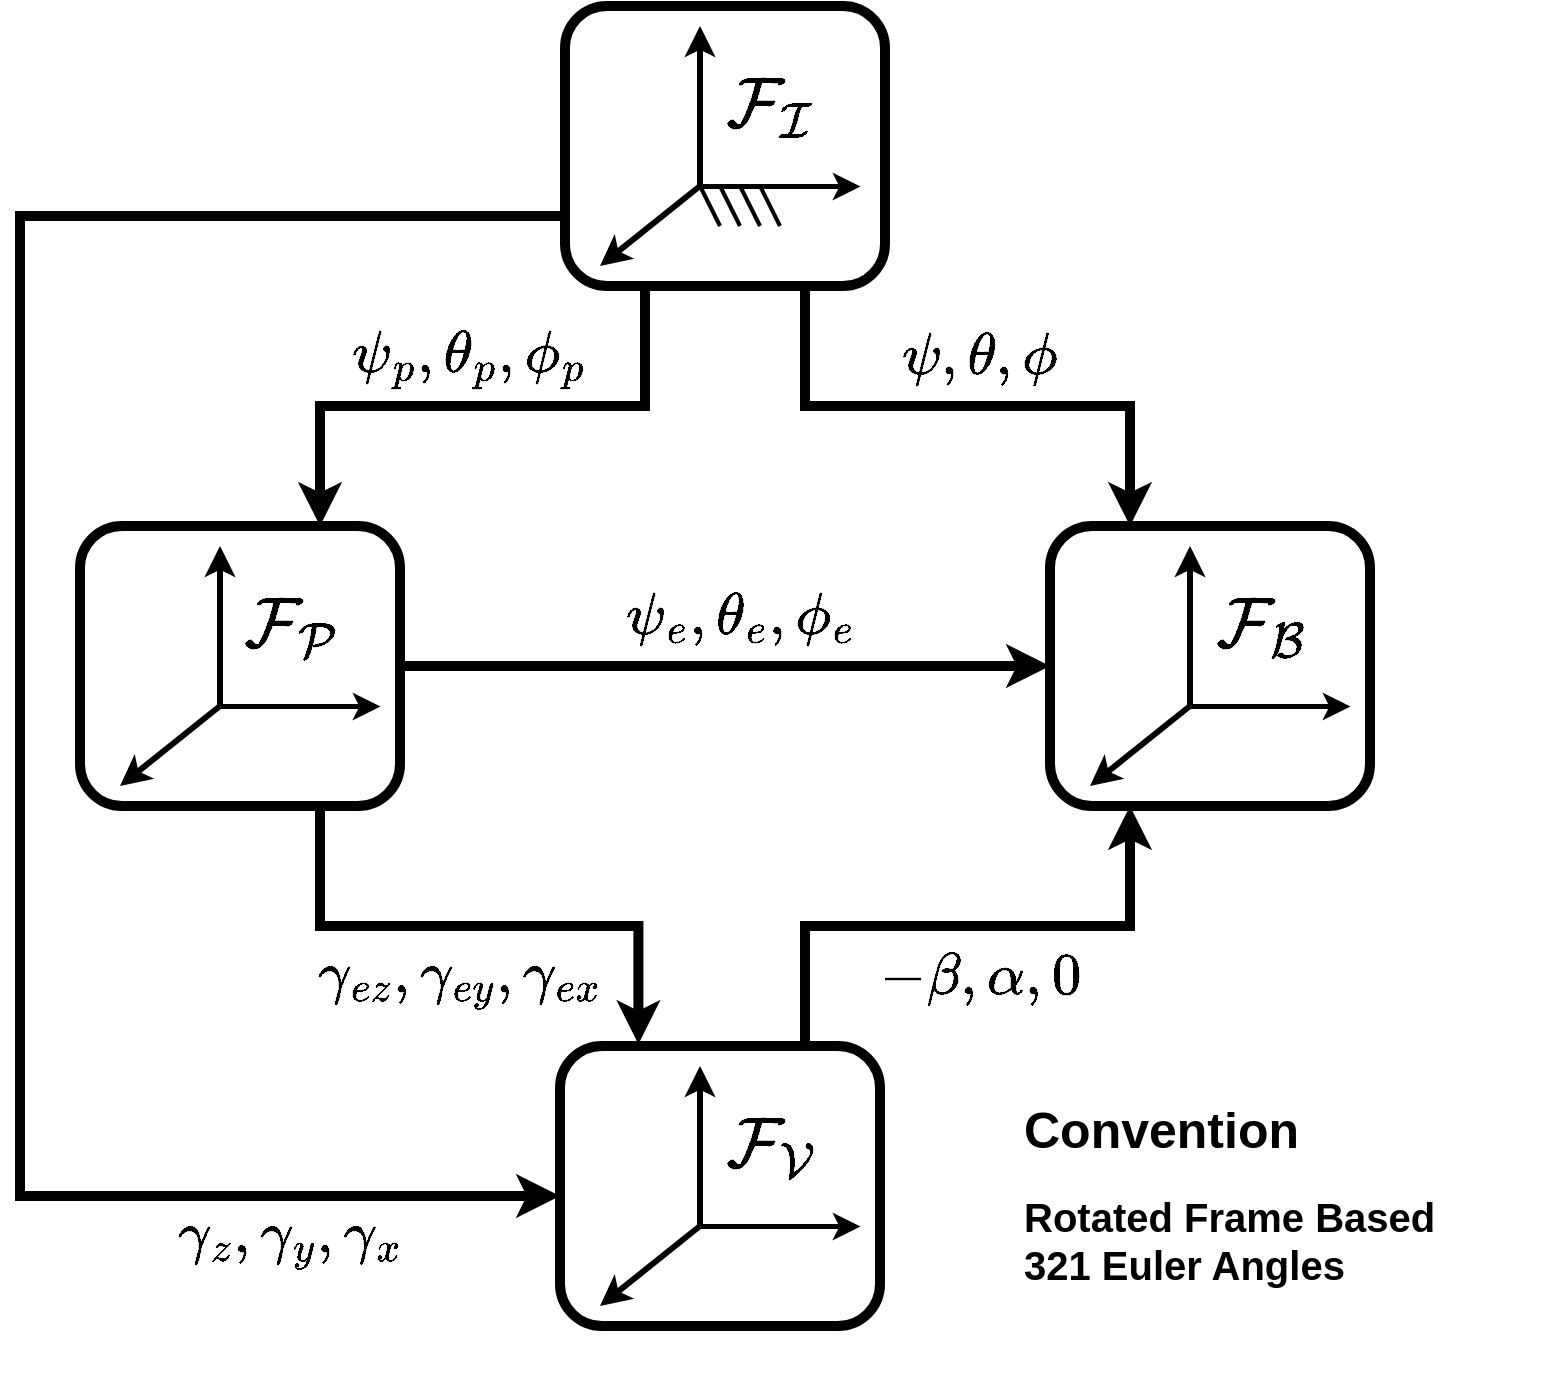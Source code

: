<mxfile version="28.0.6">
  <diagram name="Page-1" id="_wDoMpjWHhORJYZpbf1l">
    <mxGraphModel dx="941" dy="805" grid="1" gridSize="10" guides="1" tooltips="1" connect="1" arrows="1" fold="1" page="1" pageScale="1" pageWidth="850" pageHeight="1100" math="1" shadow="0">
      <root>
        <mxCell id="0" />
        <mxCell id="1" parent="0" />
        <mxCell id="74L9cqyiCj_3z7hQFq_O-20" value="" style="group" parent="1" vertex="1" connectable="0">
          <mxGeometry x="330" y="20" width="270" height="140" as="geometry" />
        </mxCell>
        <mxCell id="74L9cqyiCj_3z7hQFq_O-16" value="" style="endArrow=none;html=1;rounded=0;strokeWidth=2;movable=1;resizable=1;rotatable=1;deletable=1;editable=1;locked=0;connectable=1;" parent="74L9cqyiCj_3z7hQFq_O-20" edge="1">
          <mxGeometry width="50" height="50" relative="1" as="geometry">
            <mxPoint x="110" y="90" as="sourcePoint" />
            <mxPoint x="120" y="110" as="targetPoint" />
          </mxGeometry>
        </mxCell>
        <mxCell id="74L9cqyiCj_3z7hQFq_O-17" value="" style="endArrow=none;html=1;rounded=0;strokeWidth=2;movable=1;resizable=1;rotatable=1;deletable=1;editable=1;locked=0;connectable=1;" parent="74L9cqyiCj_3z7hQFq_O-20" edge="1">
          <mxGeometry width="50" height="50" relative="1" as="geometry">
            <mxPoint x="110" y="110" as="sourcePoint" />
            <mxPoint x="100" y="90" as="targetPoint" />
          </mxGeometry>
        </mxCell>
        <mxCell id="74L9cqyiCj_3z7hQFq_O-14" value="" style="rounded=1;whiteSpace=wrap;html=1;fillColor=none;strokeWidth=5;container=0;connectable=1;movable=1;resizable=1;rotatable=1;deletable=1;editable=1;locked=0;" parent="74L9cqyiCj_3z7hQFq_O-20" vertex="1">
          <mxGeometry x="32.5" width="160" height="140" as="geometry" />
        </mxCell>
        <mxCell id="74L9cqyiCj_3z7hQFq_O-10" value="" style="endArrow=classic;html=1;rounded=0;strokeWidth=2.5;movable=1;resizable=1;rotatable=1;deletable=1;editable=1;locked=0;connectable=1;" parent="74L9cqyiCj_3z7hQFq_O-20" edge="1">
          <mxGeometry width="50" height="50" relative="1" as="geometry">
            <mxPoint x="100" y="90" as="sourcePoint" />
            <mxPoint x="180" y="90" as="targetPoint" />
          </mxGeometry>
        </mxCell>
        <mxCell id="74L9cqyiCj_3z7hQFq_O-11" value="" style="endArrow=classic;html=1;rounded=0;strokeWidth=3;movable=1;resizable=1;rotatable=1;deletable=1;editable=1;locked=0;connectable=1;" parent="74L9cqyiCj_3z7hQFq_O-20" edge="1">
          <mxGeometry width="50" height="50" relative="1" as="geometry">
            <mxPoint x="100" y="90" as="sourcePoint" />
            <mxPoint x="100" y="10" as="targetPoint" />
          </mxGeometry>
        </mxCell>
        <mxCell id="74L9cqyiCj_3z7hQFq_O-12" value="" style="endArrow=classic;html=1;rounded=0;strokeWidth=3;movable=1;resizable=1;rotatable=1;deletable=1;editable=1;locked=0;connectable=1;" parent="74L9cqyiCj_3z7hQFq_O-20" edge="1">
          <mxGeometry width="50" height="50" relative="1" as="geometry">
            <mxPoint x="100" y="90" as="sourcePoint" />
            <mxPoint x="50" y="130" as="targetPoint" />
          </mxGeometry>
        </mxCell>
        <mxCell id="74L9cqyiCj_3z7hQFq_O-13" value="" style="endArrow=none;html=1;rounded=0;strokeWidth=2;movable=1;resizable=1;rotatable=1;deletable=1;editable=1;locked=0;connectable=1;" parent="74L9cqyiCj_3z7hQFq_O-20" edge="1">
          <mxGeometry width="50" height="50" relative="1" as="geometry">
            <mxPoint x="130" y="110" as="sourcePoint" />
            <mxPoint x="120" y="90" as="targetPoint" />
          </mxGeometry>
        </mxCell>
        <mxCell id="74L9cqyiCj_3z7hQFq_O-15" value="" style="endArrow=none;html=1;rounded=0;strokeWidth=2;movable=1;resizable=1;rotatable=1;deletable=1;editable=1;locked=0;connectable=1;" parent="74L9cqyiCj_3z7hQFq_O-20" edge="1">
          <mxGeometry width="50" height="50" relative="1" as="geometry">
            <mxPoint x="140" y="110" as="sourcePoint" />
            <mxPoint x="130" y="90" as="targetPoint" />
          </mxGeometry>
        </mxCell>
        <mxCell id="74L9cqyiCj_3z7hQFq_O-8" value="&lt;font style=&quot;font-size: 30px;&quot;&gt;$$\mathcal{F_I}$$&lt;/font&gt;" style="text;html=1;align=center;verticalAlign=middle;resizable=1;points=[];autosize=1;strokeColor=none;fillColor=none;rounded=0;strokeWidth=1;movable=1;rotatable=1;deletable=1;editable=1;locked=0;connectable=1;" parent="74L9cqyiCj_3z7hQFq_O-20" vertex="1">
          <mxGeometry y="25" width="270" height="50" as="geometry" />
        </mxCell>
        <mxCell id="74L9cqyiCj_3z7hQFq_O-27" value="" style="group;connectable=1;" parent="1" vertex="1" connectable="0">
          <mxGeometry x="360" y="540" width="245" height="150" as="geometry" />
        </mxCell>
        <mxCell id="74L9cqyiCj_3z7hQFq_O-28" value="" style="endArrow=classic;html=1;rounded=0;strokeWidth=2.5;movable=0;resizable=0;rotatable=0;deletable=0;editable=0;locked=1;connectable=0;" parent="74L9cqyiCj_3z7hQFq_O-27" edge="1">
          <mxGeometry width="50" height="50" relative="1" as="geometry">
            <mxPoint x="70" y="90" as="sourcePoint" />
            <mxPoint x="150" y="90" as="targetPoint" />
          </mxGeometry>
        </mxCell>
        <mxCell id="74L9cqyiCj_3z7hQFq_O-29" value="" style="endArrow=classic;html=1;rounded=0;strokeWidth=3;movable=0;resizable=0;rotatable=0;deletable=0;editable=0;locked=1;connectable=0;" parent="74L9cqyiCj_3z7hQFq_O-27" edge="1">
          <mxGeometry width="50" height="50" relative="1" as="geometry">
            <mxPoint x="70" y="90" as="sourcePoint" />
            <mxPoint x="70" y="10" as="targetPoint" />
          </mxGeometry>
        </mxCell>
        <mxCell id="74L9cqyiCj_3z7hQFq_O-30" value="" style="endArrow=classic;html=1;rounded=0;strokeWidth=3;movable=0;resizable=0;rotatable=0;deletable=0;editable=0;locked=1;connectable=0;" parent="74L9cqyiCj_3z7hQFq_O-27" edge="1">
          <mxGeometry width="50" height="50" relative="1" as="geometry">
            <mxPoint x="70" y="90" as="sourcePoint" />
            <mxPoint x="20" y="130" as="targetPoint" />
          </mxGeometry>
        </mxCell>
        <mxCell id="74L9cqyiCj_3z7hQFq_O-31" value="" style="rounded=1;whiteSpace=wrap;html=1;fillColor=none;strokeWidth=5;movable=0;resizable=0;rotatable=0;deletable=0;editable=0;locked=1;connectable=0;" parent="74L9cqyiCj_3z7hQFq_O-27" vertex="1">
          <mxGeometry width="160" height="140" as="geometry" />
        </mxCell>
        <mxCell id="74L9cqyiCj_3z7hQFq_O-32" value="&lt;font style=&quot;font-size: 30px;&quot;&gt;$$\mathcal{F_V}$$&lt;/font&gt;" style="text;html=1;align=center;verticalAlign=middle;resizable=0;points=[];autosize=1;strokeColor=none;fillColor=none;" parent="74L9cqyiCj_3z7hQFq_O-27" vertex="1">
          <mxGeometry x="-35" y="25" width="280" height="50" as="geometry" />
        </mxCell>
        <mxCell id="74L9cqyiCj_3z7hQFq_O-6" value="&lt;font style=&quot;font-size: 30px;&quot;&gt;$$\mathcal{F_P}$$&lt;/font&gt;" style="text;html=1;align=center;verticalAlign=middle;resizable=0;points=[];autosize=1;strokeColor=none;fillColor=none;" parent="1" vertex="1">
          <mxGeometry x="85" y="305" width="280" height="50" as="geometry" />
        </mxCell>
        <mxCell id="74L9cqyiCj_3z7hQFq_O-40" value="" style="endArrow=none;startArrow=classic;html=1;rounded=0;exitX=0.16;exitY=-0.006;exitDx=0;exitDy=0;entryX=0.75;entryY=1;entryDx=0;entryDy=0;strokeWidth=5;edgeStyle=orthogonalEdgeStyle;exitPerimeter=0;startFill=0;" parent="1" source="74L9cqyiCj_3z7hQFq_O-27" target="74L9cqyiCj_3z7hQFq_O-5" edge="1">
          <mxGeometry width="50" height="50" relative="1" as="geometry">
            <mxPoint x="410" y="362" as="sourcePoint" />
            <mxPoint x="737" y="360" as="targetPoint" />
          </mxGeometry>
        </mxCell>
        <mxCell id="74L9cqyiCj_3z7hQFq_O-41" value="" style="group" parent="1" vertex="1" connectable="0">
          <mxGeometry x="120" y="280" width="160" height="140" as="geometry" />
        </mxCell>
        <mxCell id="74L9cqyiCj_3z7hQFq_O-2" value="" style="endArrow=classic;html=1;rounded=0;strokeWidth=2.5;movable=0;resizable=0;rotatable=0;deletable=0;editable=0;locked=1;connectable=0;" parent="74L9cqyiCj_3z7hQFq_O-41" edge="1">
          <mxGeometry width="50" height="50" relative="1" as="geometry">
            <mxPoint x="70" y="90" as="sourcePoint" />
            <mxPoint x="150" y="90" as="targetPoint" />
          </mxGeometry>
        </mxCell>
        <mxCell id="74L9cqyiCj_3z7hQFq_O-3" value="" style="endArrow=classic;html=1;rounded=0;strokeWidth=3;movable=0;resizable=0;rotatable=0;deletable=0;editable=0;locked=1;connectable=0;" parent="74L9cqyiCj_3z7hQFq_O-41" edge="1">
          <mxGeometry width="50" height="50" relative="1" as="geometry">
            <mxPoint x="70" y="90" as="sourcePoint" />
            <mxPoint x="70" y="10" as="targetPoint" />
          </mxGeometry>
        </mxCell>
        <mxCell id="74L9cqyiCj_3z7hQFq_O-4" value="" style="endArrow=classic;html=1;rounded=0;strokeWidth=3;movable=0;resizable=0;rotatable=0;deletable=0;editable=0;locked=1;connectable=0;" parent="74L9cqyiCj_3z7hQFq_O-41" edge="1">
          <mxGeometry width="50" height="50" relative="1" as="geometry">
            <mxPoint x="70" y="90" as="sourcePoint" />
            <mxPoint x="20" y="130" as="targetPoint" />
          </mxGeometry>
        </mxCell>
        <mxCell id="74L9cqyiCj_3z7hQFq_O-5" value="" style="rounded=1;whiteSpace=wrap;html=1;fillColor=none;strokeWidth=5;movable=1;resizable=1;rotatable=1;deletable=1;editable=1;locked=0;connectable=1;" parent="74L9cqyiCj_3z7hQFq_O-41" vertex="1">
          <mxGeometry width="160" height="140" as="geometry" />
        </mxCell>
        <mxCell id="74L9cqyiCj_3z7hQFq_O-22" value="" style="endArrow=classic;html=1;rounded=0;strokeWidth=2.5;movable=1;resizable=1;rotatable=1;deletable=1;editable=1;locked=0;connectable=1;" parent="1" edge="1">
          <mxGeometry width="50" height="50" relative="1" as="geometry">
            <mxPoint x="675" y="370" as="sourcePoint" />
            <mxPoint x="755" y="370" as="targetPoint" />
          </mxGeometry>
        </mxCell>
        <mxCell id="74L9cqyiCj_3z7hQFq_O-23" value="" style="endArrow=classic;html=1;rounded=0;strokeWidth=3;movable=1;resizable=1;rotatable=1;deletable=1;editable=1;locked=0;connectable=1;" parent="1" edge="1">
          <mxGeometry width="50" height="50" relative="1" as="geometry">
            <mxPoint x="675" y="370" as="sourcePoint" />
            <mxPoint x="675" y="290" as="targetPoint" />
          </mxGeometry>
        </mxCell>
        <mxCell id="74L9cqyiCj_3z7hQFq_O-24" value="" style="endArrow=classic;html=1;rounded=0;strokeWidth=3;movable=1;resizable=1;rotatable=1;deletable=1;editable=1;locked=0;connectable=1;" parent="1" edge="1">
          <mxGeometry width="50" height="50" relative="1" as="geometry">
            <mxPoint x="675" y="370" as="sourcePoint" />
            <mxPoint x="625" y="410" as="targetPoint" />
          </mxGeometry>
        </mxCell>
        <mxCell id="74L9cqyiCj_3z7hQFq_O-25" value="" style="rounded=1;whiteSpace=wrap;html=1;fillColor=none;strokeWidth=5;movable=1;resizable=1;rotatable=1;deletable=1;editable=1;locked=0;connectable=1;" parent="1" vertex="1">
          <mxGeometry x="605" y="280" width="160" height="140" as="geometry" />
        </mxCell>
        <mxCell id="74L9cqyiCj_3z7hQFq_O-26" value="&lt;font style=&quot;font-size: 30px;&quot;&gt;$$\mathcal{F_B}$$&lt;/font&gt;" style="text;html=1;align=center;verticalAlign=middle;resizable=0;points=[];autosize=1;strokeColor=none;fillColor=none;movable=0;rotatable=0;deletable=0;editable=0;locked=1;connectable=0;" parent="1" vertex="1">
          <mxGeometry x="570" y="305" width="280" height="50" as="geometry" />
        </mxCell>
        <mxCell id="74L9cqyiCj_3z7hQFq_O-42" value="" style="endArrow=classic;startArrow=none;html=1;rounded=0;exitX=0.5;exitY=0;exitDx=0;exitDy=0;entryX=0.25;entryY=1;entryDx=0;entryDy=0;strokeWidth=5;edgeStyle=orthogonalEdgeStyle;targetPerimeterSpacing=0;startFill=0;endFill=1;" parent="1" source="74L9cqyiCj_3z7hQFq_O-27" target="74L9cqyiCj_3z7hQFq_O-25" edge="1">
          <mxGeometry width="50" height="50" relative="1" as="geometry">
            <mxPoint x="559" y="619" as="sourcePoint" />
            <mxPoint x="400" y="500" as="targetPoint" />
          </mxGeometry>
        </mxCell>
        <mxCell id="74L9cqyiCj_3z7hQFq_O-43" value="" style="endArrow=classic;startArrow=none;html=1;rounded=0;exitX=0.75;exitY=1;exitDx=0;exitDy=0;entryX=0.25;entryY=0;entryDx=0;entryDy=0;strokeWidth=5;edgeStyle=orthogonalEdgeStyle;startFill=0;" parent="1" source="74L9cqyiCj_3z7hQFq_O-14" target="74L9cqyiCj_3z7hQFq_O-25" edge="1">
          <mxGeometry width="50" height="50" relative="1" as="geometry">
            <mxPoint x="550" y="600" as="sourcePoint" />
            <mxPoint x="712" y="480" as="targetPoint" />
          </mxGeometry>
        </mxCell>
        <mxCell id="74L9cqyiCj_3z7hQFq_O-44" value="" style="endArrow=classic;startArrow=none;html=1;rounded=0;entryX=0.75;entryY=0;entryDx=0;entryDy=0;strokeWidth=5;edgeStyle=orthogonalEdgeStyle;exitX=0.25;exitY=1;exitDx=0;exitDy=0;startFill=0;" parent="1" source="74L9cqyiCj_3z7hQFq_O-14" target="74L9cqyiCj_3z7hQFq_O-5" edge="1">
          <mxGeometry width="50" height="50" relative="1" as="geometry">
            <mxPoint x="390" y="190" as="sourcePoint" />
            <mxPoint x="562" y="340" as="targetPoint" />
          </mxGeometry>
        </mxCell>
        <mxCell id="74L9cqyiCj_3z7hQFq_O-45" value="" style="endArrow=none;startArrow=classic;html=1;rounded=0;entryX=1;entryY=0.5;entryDx=0;entryDy=0;strokeWidth=5;edgeStyle=orthogonalEdgeStyle;exitX=0;exitY=0.5;exitDx=0;exitDy=0;startFill=1;endFill=0;" parent="1" source="74L9cqyiCj_3z7hQFq_O-25" target="74L9cqyiCj_3z7hQFq_O-5" edge="1">
          <mxGeometry width="50" height="50" relative="1" as="geometry">
            <mxPoint x="423" y="210" as="sourcePoint" />
            <mxPoint x="260" y="330" as="targetPoint" />
          </mxGeometry>
        </mxCell>
        <mxCell id="74L9cqyiCj_3z7hQFq_O-46" value="&lt;font style=&quot;font-size: 25px;&quot;&gt;&lt;b&gt;$$ \psi,&amp;nbsp; \theta, \phi $$&lt;/b&gt;&lt;/font&gt;" style="text;html=1;align=center;verticalAlign=middle;whiteSpace=wrap;rounded=0;" parent="1" vertex="1">
          <mxGeometry x="520" y="180" width="100" height="30" as="geometry" />
        </mxCell>
        <mxCell id="74L9cqyiCj_3z7hQFq_O-48" value="&lt;font style=&quot;font-size: 25px;&quot;&gt;&lt;b&gt;$$ \psi_p,&amp;nbsp; \theta_p, \phi_p $$&lt;/b&gt;&lt;/font&gt;" style="text;html=1;align=center;verticalAlign=middle;whiteSpace=wrap;rounded=0;" parent="1" vertex="1">
          <mxGeometry x="265" y="180" width="100" height="30" as="geometry" />
        </mxCell>
        <mxCell id="74L9cqyiCj_3z7hQFq_O-50" value="&lt;font style=&quot;font-size: 25px;&quot;&gt;&lt;b&gt;$$ -\beta,&amp;nbsp; \alpha, 0 $$&lt;/b&gt;&lt;/font&gt;" style="text;html=1;align=center;verticalAlign=middle;whiteSpace=wrap;rounded=0;" parent="1" vertex="1">
          <mxGeometry x="520" y="490" width="100" height="30" as="geometry" />
        </mxCell>
        <mxCell id="74L9cqyiCj_3z7hQFq_O-51" value="&lt;b style=&quot;font-size: 25px;&quot;&gt;$$ \psi_e,&amp;nbsp; \theta_e, \phi_e $$&lt;/b&gt;" style="text;html=1;align=center;verticalAlign=middle;whiteSpace=wrap;rounded=0;" parent="1" vertex="1">
          <mxGeometry x="400" y="310" width="100" height="30" as="geometry" />
        </mxCell>
        <mxCell id="74L9cqyiCj_3z7hQFq_O-53" value="&lt;b style=&quot;font-size: 25px;&quot;&gt;$$ \gamma_{ez},&amp;nbsp; \gamma_{ey}, \gamma_{ex} $$&lt;/b&gt;" style="text;html=1;align=center;verticalAlign=middle;whiteSpace=wrap;rounded=0;" parent="1" vertex="1">
          <mxGeometry x="260" y="490" width="100" height="30" as="geometry" />
        </mxCell>
        <mxCell id="74L9cqyiCj_3z7hQFq_O-54" style="edgeStyle=orthogonalEdgeStyle;rounded=0;orthogonalLoop=1;jettySize=auto;html=1;exitX=0;exitY=0.75;exitDx=0;exitDy=0;entryX=0;entryY=0.5;entryDx=0;entryDy=0;strokeWidth=5;" parent="1" source="74L9cqyiCj_3z7hQFq_O-14" target="74L9cqyiCj_3z7hQFq_O-27" edge="1">
          <mxGeometry relative="1" as="geometry">
            <Array as="points">
              <mxPoint x="90" y="125" />
              <mxPoint x="90" y="615" />
            </Array>
          </mxGeometry>
        </mxCell>
        <mxCell id="74L9cqyiCj_3z7hQFq_O-55" value="&lt;b style=&quot;font-size: 25px;&quot;&gt;$$ \gamma_{z},&amp;nbsp; \gamma_{y}, \gamma_{x} $$&lt;/b&gt;" style="text;html=1;align=center;verticalAlign=middle;whiteSpace=wrap;rounded=0;" parent="1" vertex="1">
          <mxGeometry x="175" y="620" width="100" height="30" as="geometry" />
        </mxCell>
        <mxCell id="74L9cqyiCj_3z7hQFq_O-56" value="&lt;h1 style=&quot;margin-top: 0px;&quot;&gt;&lt;font style=&quot;font-size: 25px;&quot;&gt;Convention&lt;/font&gt;&lt;/h1&gt;&lt;p&gt;&lt;font style=&quot;font-size: 20px;&quot;&gt;&lt;b&gt;Rotated Frame Based 321 Euler Angles&lt;/b&gt;&lt;/font&gt;&lt;/p&gt;" style="text;html=1;whiteSpace=wrap;overflow=hidden;rounded=0;" parent="1" vertex="1">
          <mxGeometry x="590" y="560" width="240" height="120" as="geometry" />
        </mxCell>
      </root>
    </mxGraphModel>
  </diagram>
</mxfile>

